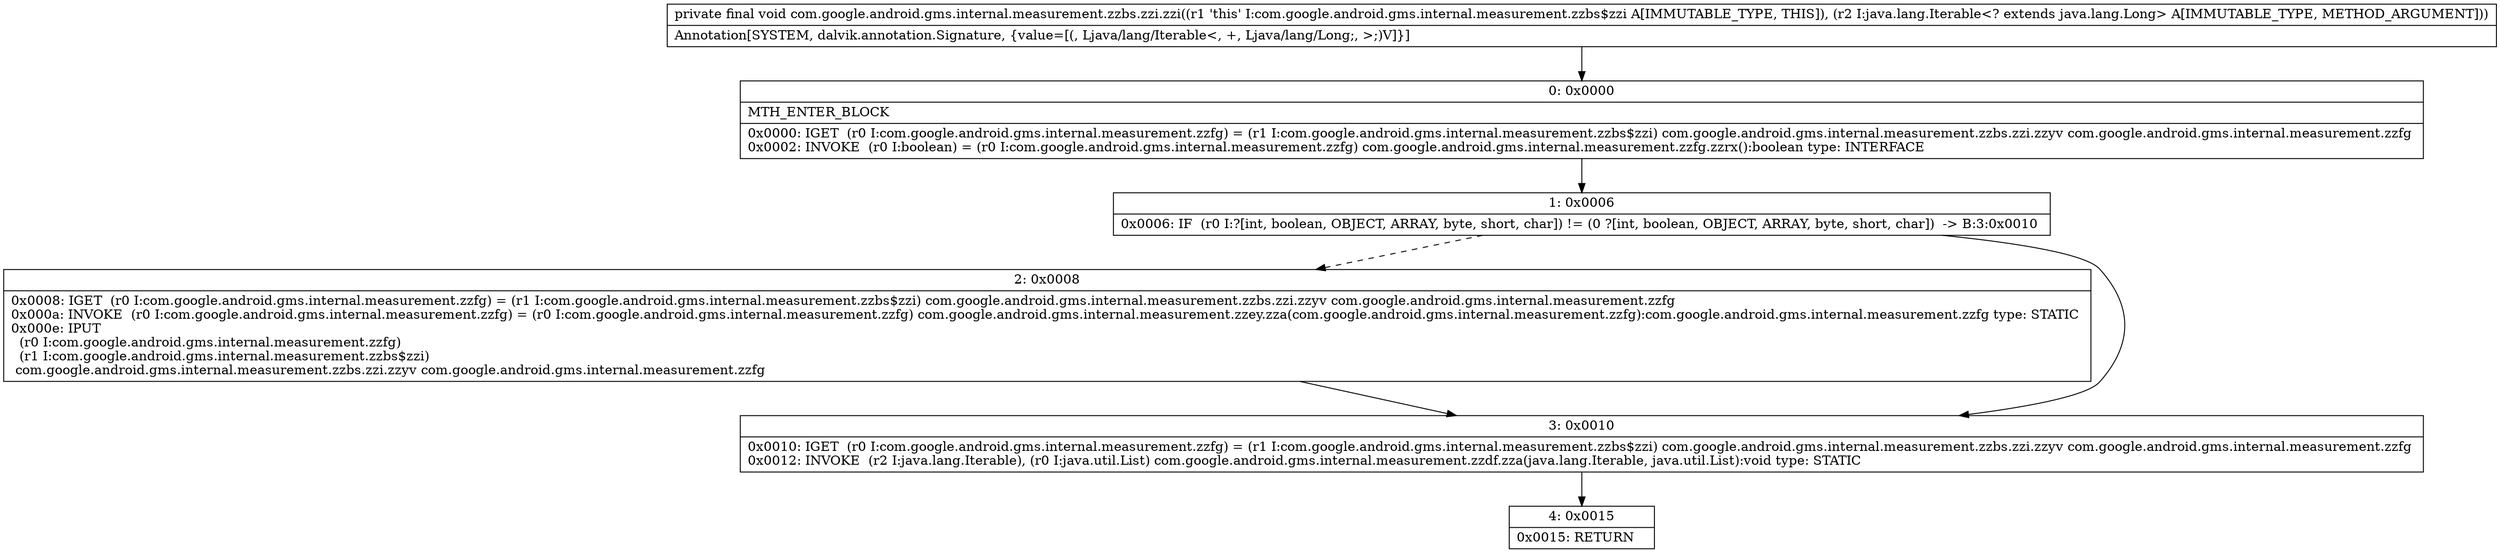 digraph "CFG forcom.google.android.gms.internal.measurement.zzbs.zzi.zzi(Ljava\/lang\/Iterable;)V" {
Node_0 [shape=record,label="{0\:\ 0x0000|MTH_ENTER_BLOCK\l|0x0000: IGET  (r0 I:com.google.android.gms.internal.measurement.zzfg) = (r1 I:com.google.android.gms.internal.measurement.zzbs$zzi) com.google.android.gms.internal.measurement.zzbs.zzi.zzyv com.google.android.gms.internal.measurement.zzfg \l0x0002: INVOKE  (r0 I:boolean) = (r0 I:com.google.android.gms.internal.measurement.zzfg) com.google.android.gms.internal.measurement.zzfg.zzrx():boolean type: INTERFACE \l}"];
Node_1 [shape=record,label="{1\:\ 0x0006|0x0006: IF  (r0 I:?[int, boolean, OBJECT, ARRAY, byte, short, char]) != (0 ?[int, boolean, OBJECT, ARRAY, byte, short, char])  \-\> B:3:0x0010 \l}"];
Node_2 [shape=record,label="{2\:\ 0x0008|0x0008: IGET  (r0 I:com.google.android.gms.internal.measurement.zzfg) = (r1 I:com.google.android.gms.internal.measurement.zzbs$zzi) com.google.android.gms.internal.measurement.zzbs.zzi.zzyv com.google.android.gms.internal.measurement.zzfg \l0x000a: INVOKE  (r0 I:com.google.android.gms.internal.measurement.zzfg) = (r0 I:com.google.android.gms.internal.measurement.zzfg) com.google.android.gms.internal.measurement.zzey.zza(com.google.android.gms.internal.measurement.zzfg):com.google.android.gms.internal.measurement.zzfg type: STATIC \l0x000e: IPUT  \l  (r0 I:com.google.android.gms.internal.measurement.zzfg)\l  (r1 I:com.google.android.gms.internal.measurement.zzbs$zzi)\l com.google.android.gms.internal.measurement.zzbs.zzi.zzyv com.google.android.gms.internal.measurement.zzfg \l}"];
Node_3 [shape=record,label="{3\:\ 0x0010|0x0010: IGET  (r0 I:com.google.android.gms.internal.measurement.zzfg) = (r1 I:com.google.android.gms.internal.measurement.zzbs$zzi) com.google.android.gms.internal.measurement.zzbs.zzi.zzyv com.google.android.gms.internal.measurement.zzfg \l0x0012: INVOKE  (r2 I:java.lang.Iterable), (r0 I:java.util.List) com.google.android.gms.internal.measurement.zzdf.zza(java.lang.Iterable, java.util.List):void type: STATIC \l}"];
Node_4 [shape=record,label="{4\:\ 0x0015|0x0015: RETURN   \l}"];
MethodNode[shape=record,label="{private final void com.google.android.gms.internal.measurement.zzbs.zzi.zzi((r1 'this' I:com.google.android.gms.internal.measurement.zzbs$zzi A[IMMUTABLE_TYPE, THIS]), (r2 I:java.lang.Iterable\<? extends java.lang.Long\> A[IMMUTABLE_TYPE, METHOD_ARGUMENT]))  | Annotation[SYSTEM, dalvik.annotation.Signature, \{value=[(, Ljava\/lang\/Iterable\<, +, Ljava\/lang\/Long;, \>;)V]\}]\l}"];
MethodNode -> Node_0;
Node_0 -> Node_1;
Node_1 -> Node_2[style=dashed];
Node_1 -> Node_3;
Node_2 -> Node_3;
Node_3 -> Node_4;
}

